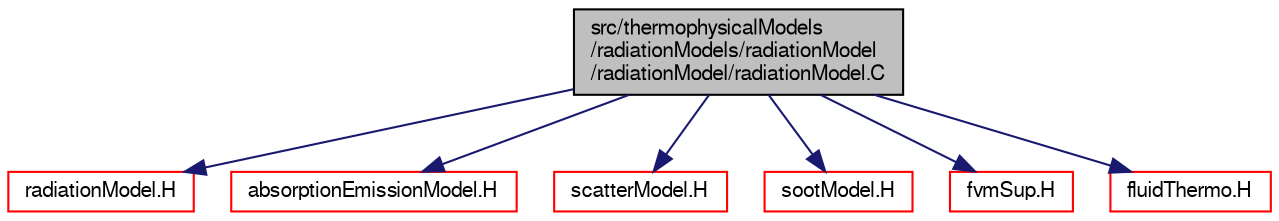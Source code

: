 digraph "src/thermophysicalModels/radiationModels/radiationModel/radiationModel/radiationModel.C"
{
  bgcolor="transparent";
  edge [fontname="FreeSans",fontsize="10",labelfontname="FreeSans",labelfontsize="10"];
  node [fontname="FreeSans",fontsize="10",shape=record];
  Node0 [label="src/thermophysicalModels\l/radiationModels/radiationModel\l/radiationModel/radiationModel.C",height=0.2,width=0.4,color="black", fillcolor="grey75", style="filled", fontcolor="black"];
  Node0 -> Node1 [color="midnightblue",fontsize="10",style="solid",fontname="FreeSans"];
  Node1 [label="radiationModel.H",height=0.2,width=0.4,color="red",URL="$a16004.html"];
  Node0 -> Node147 [color="midnightblue",fontsize="10",style="solid",fontname="FreeSans"];
  Node147 [label="absorptionEmissionModel.H",height=0.2,width=0.4,color="red",URL="$a16022.html"];
  Node0 -> Node304 [color="midnightblue",fontsize="10",style="solid",fontname="FreeSans"];
  Node304 [label="scatterModel.H",height=0.2,width=0.4,color="red",URL="$a16079.html"];
  Node0 -> Node305 [color="midnightblue",fontsize="10",style="solid",fontname="FreeSans"];
  Node305 [label="sootModel.H",height=0.2,width=0.4,color="red",URL="$a16106.html"];
  Node0 -> Node306 [color="midnightblue",fontsize="10",style="solid",fontname="FreeSans"];
  Node306 [label="fvmSup.H",height=0.2,width=0.4,color="red",URL="$a03083.html",tooltip="Calculate the matrix for implicit and explicit sources. "];
  Node0 -> Node321 [color="midnightblue",fontsize="10",style="solid",fontname="FreeSans"];
  Node321 [label="fluidThermo.H",height=0.2,width=0.4,color="red",URL="$a15428.html"];
}
